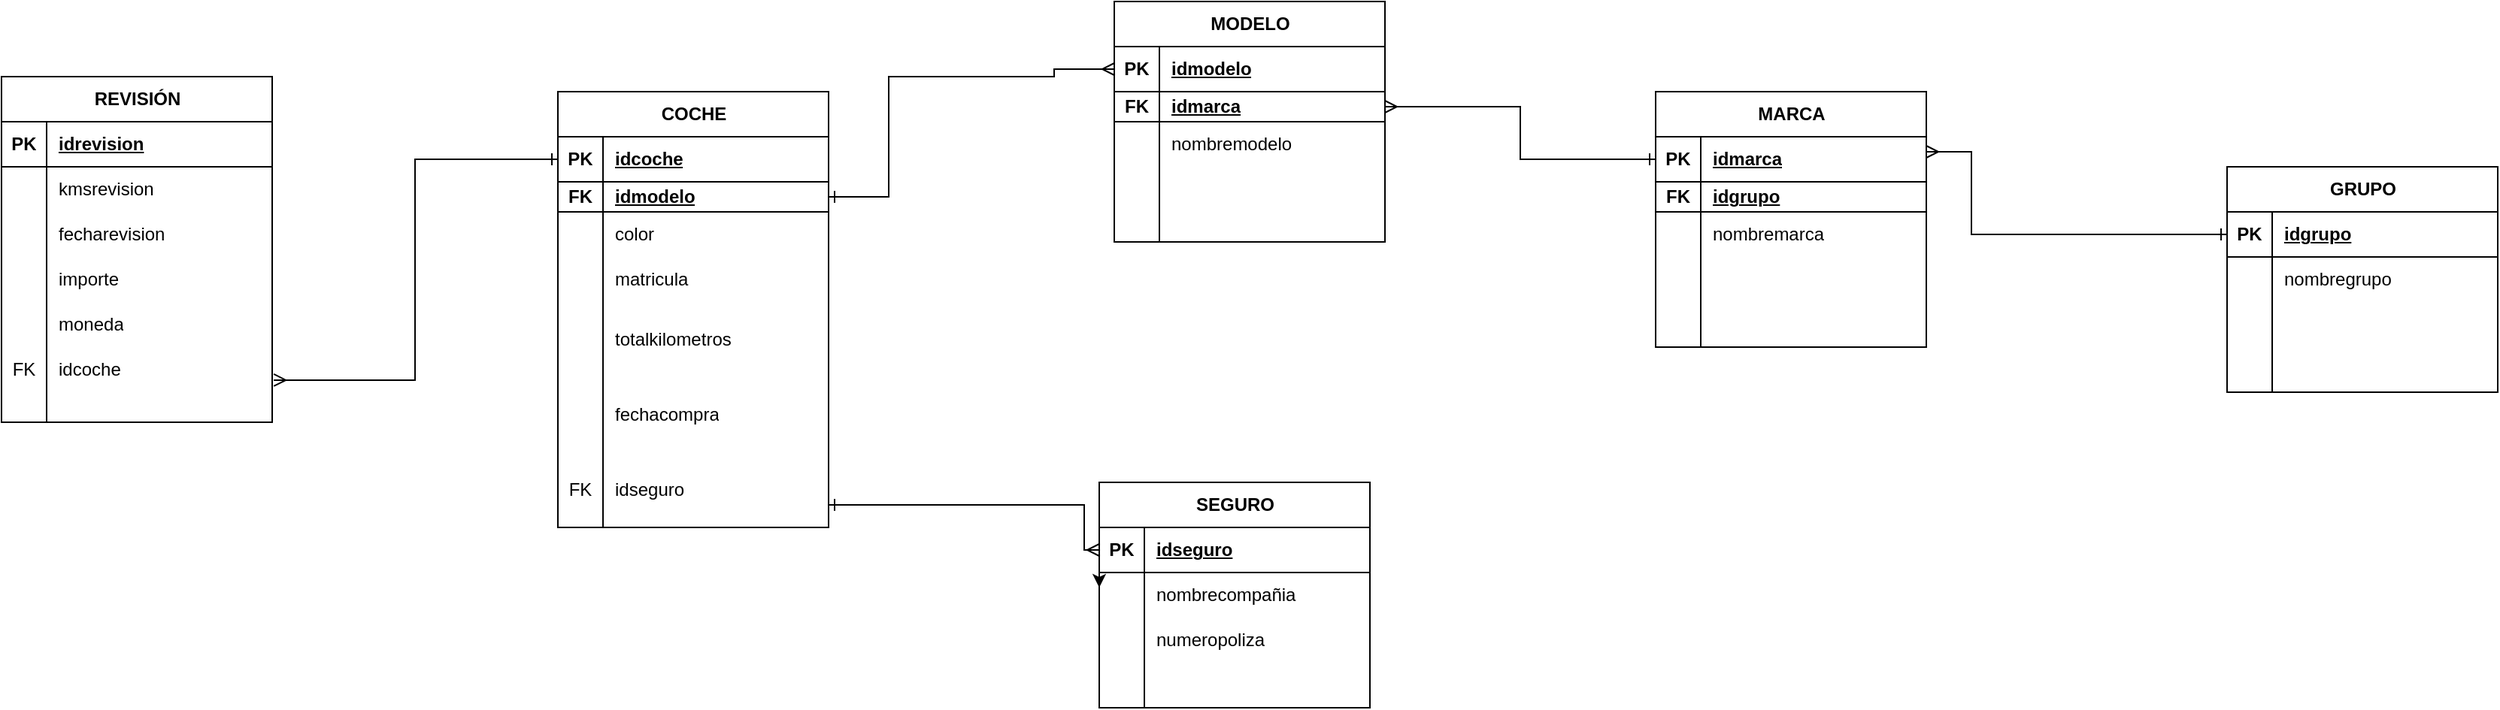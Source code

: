 <mxfile version="21.6.8" type="device">
  <diagram id="C5RBs43oDa-KdzZeNtuy" name="Page-1">
    <mxGraphModel dx="1155" dy="776" grid="1" gridSize="10" guides="1" tooltips="1" connect="1" arrows="1" fold="1" page="1" pageScale="1" pageWidth="827" pageHeight="1169" math="0" shadow="0">
      <root>
        <mxCell id="WIyWlLk6GJQsqaUBKTNV-0" />
        <mxCell id="WIyWlLk6GJQsqaUBKTNV-1" parent="WIyWlLk6GJQsqaUBKTNV-0" />
        <mxCell id="EfWq_k9xzWCFZu7iJ8k--136" style="edgeStyle=orthogonalEdgeStyle;rounded=0;orthogonalLoop=1;jettySize=auto;html=1;exitX=0;exitY=0.5;exitDx=0;exitDy=0;entryX=0;entryY=0.5;entryDx=0;entryDy=0;" parent="WIyWlLk6GJQsqaUBKTNV-1" source="EfWq_k9xzWCFZu7iJ8k--121" edge="1">
          <mxGeometry relative="1" as="geometry">
            <mxPoint x="790" y="390" as="targetPoint" />
          </mxGeometry>
        </mxCell>
        <mxCell id="EfWq_k9xzWCFZu7iJ8k--14" value="COCHE" style="shape=table;startSize=30;container=1;collapsible=1;childLayout=tableLayout;fixedRows=1;rowLines=0;fontStyle=1;align=center;resizeLast=1;html=1;" parent="WIyWlLk6GJQsqaUBKTNV-1" vertex="1">
          <mxGeometry x="430" y="60" width="180" height="290" as="geometry" />
        </mxCell>
        <mxCell id="EfWq_k9xzWCFZu7iJ8k--15" value="" style="shape=tableRow;horizontal=0;startSize=0;swimlaneHead=0;swimlaneBody=0;fillColor=none;collapsible=0;dropTarget=0;points=[[0,0.5],[1,0.5]];portConstraint=eastwest;top=0;left=0;right=0;bottom=1;" parent="EfWq_k9xzWCFZu7iJ8k--14" vertex="1">
          <mxGeometry y="30" width="180" height="30" as="geometry" />
        </mxCell>
        <mxCell id="EfWq_k9xzWCFZu7iJ8k--16" value="PK" style="shape=partialRectangle;connectable=0;fillColor=none;top=0;left=0;bottom=0;right=0;fontStyle=1;overflow=hidden;whiteSpace=wrap;html=1;" parent="EfWq_k9xzWCFZu7iJ8k--15" vertex="1">
          <mxGeometry width="30" height="30" as="geometry">
            <mxRectangle width="30" height="30" as="alternateBounds" />
          </mxGeometry>
        </mxCell>
        <mxCell id="EfWq_k9xzWCFZu7iJ8k--17" value="idcoche" style="shape=partialRectangle;connectable=0;fillColor=none;top=0;left=0;bottom=0;right=0;align=left;spacingLeft=6;fontStyle=5;overflow=hidden;whiteSpace=wrap;html=1;" parent="EfWq_k9xzWCFZu7iJ8k--15" vertex="1">
          <mxGeometry x="30" width="150" height="30" as="geometry">
            <mxRectangle width="150" height="30" as="alternateBounds" />
          </mxGeometry>
        </mxCell>
        <mxCell id="EfWq_k9xzWCFZu7iJ8k--66" value="" style="shape=tableRow;horizontal=0;startSize=0;swimlaneHead=0;swimlaneBody=0;fillColor=none;collapsible=0;dropTarget=0;points=[[0,0.5],[1,0.5]];portConstraint=eastwest;top=0;left=0;right=0;bottom=1;" parent="EfWq_k9xzWCFZu7iJ8k--14" vertex="1">
          <mxGeometry y="60" width="180" height="20" as="geometry" />
        </mxCell>
        <mxCell id="EfWq_k9xzWCFZu7iJ8k--67" value="FK" style="shape=partialRectangle;connectable=0;fillColor=none;top=0;left=0;bottom=0;right=0;fontStyle=1;overflow=hidden;whiteSpace=wrap;html=1;" parent="EfWq_k9xzWCFZu7iJ8k--66" vertex="1">
          <mxGeometry width="30" height="20" as="geometry">
            <mxRectangle width="30" height="20" as="alternateBounds" />
          </mxGeometry>
        </mxCell>
        <mxCell id="EfWq_k9xzWCFZu7iJ8k--68" value="idmodelo" style="shape=partialRectangle;connectable=0;fillColor=none;top=0;left=0;bottom=0;right=0;align=left;spacingLeft=6;fontStyle=5;overflow=hidden;whiteSpace=wrap;html=1;" parent="EfWq_k9xzWCFZu7iJ8k--66" vertex="1">
          <mxGeometry x="30" width="150" height="20" as="geometry">
            <mxRectangle width="150" height="20" as="alternateBounds" />
          </mxGeometry>
        </mxCell>
        <mxCell id="EfWq_k9xzWCFZu7iJ8k--18" value="" style="shape=tableRow;horizontal=0;startSize=0;swimlaneHead=0;swimlaneBody=0;fillColor=none;collapsible=0;dropTarget=0;points=[[0,0.5],[1,0.5]];portConstraint=eastwest;top=0;left=0;right=0;bottom=0;" parent="EfWq_k9xzWCFZu7iJ8k--14" vertex="1">
          <mxGeometry y="80" width="180" height="30" as="geometry" />
        </mxCell>
        <mxCell id="EfWq_k9xzWCFZu7iJ8k--19" value="" style="shape=partialRectangle;connectable=0;fillColor=none;top=0;left=0;bottom=0;right=0;editable=1;overflow=hidden;whiteSpace=wrap;html=1;" parent="EfWq_k9xzWCFZu7iJ8k--18" vertex="1">
          <mxGeometry width="30" height="30" as="geometry">
            <mxRectangle width="30" height="30" as="alternateBounds" />
          </mxGeometry>
        </mxCell>
        <mxCell id="EfWq_k9xzWCFZu7iJ8k--20" value="color" style="shape=partialRectangle;connectable=0;fillColor=none;top=0;left=0;bottom=0;right=0;align=left;spacingLeft=6;overflow=hidden;whiteSpace=wrap;html=1;" parent="EfWq_k9xzWCFZu7iJ8k--18" vertex="1">
          <mxGeometry x="30" width="150" height="30" as="geometry">
            <mxRectangle width="150" height="30" as="alternateBounds" />
          </mxGeometry>
        </mxCell>
        <mxCell id="EfWq_k9xzWCFZu7iJ8k--21" value="" style="shape=tableRow;horizontal=0;startSize=0;swimlaneHead=0;swimlaneBody=0;fillColor=none;collapsible=0;dropTarget=0;points=[[0,0.5],[1,0.5]];portConstraint=eastwest;top=0;left=0;right=0;bottom=0;" parent="EfWq_k9xzWCFZu7iJ8k--14" vertex="1">
          <mxGeometry y="110" width="180" height="30" as="geometry" />
        </mxCell>
        <mxCell id="EfWq_k9xzWCFZu7iJ8k--22" value="" style="shape=partialRectangle;connectable=0;fillColor=none;top=0;left=0;bottom=0;right=0;editable=1;overflow=hidden;whiteSpace=wrap;html=1;" parent="EfWq_k9xzWCFZu7iJ8k--21" vertex="1">
          <mxGeometry width="30" height="30" as="geometry">
            <mxRectangle width="30" height="30" as="alternateBounds" />
          </mxGeometry>
        </mxCell>
        <mxCell id="EfWq_k9xzWCFZu7iJ8k--23" value="matricula" style="shape=partialRectangle;connectable=0;fillColor=none;top=0;left=0;bottom=0;right=0;align=left;spacingLeft=6;overflow=hidden;whiteSpace=wrap;html=1;" parent="EfWq_k9xzWCFZu7iJ8k--21" vertex="1">
          <mxGeometry x="30" width="150" height="30" as="geometry">
            <mxRectangle width="150" height="30" as="alternateBounds" />
          </mxGeometry>
        </mxCell>
        <mxCell id="EfWq_k9xzWCFZu7iJ8k--24" value="" style="shape=tableRow;horizontal=0;startSize=0;swimlaneHead=0;swimlaneBody=0;fillColor=none;collapsible=0;dropTarget=0;points=[[0,0.5],[1,0.5]];portConstraint=eastwest;top=0;left=0;right=0;bottom=0;" parent="EfWq_k9xzWCFZu7iJ8k--14" vertex="1">
          <mxGeometry y="140" width="180" height="50" as="geometry" />
        </mxCell>
        <mxCell id="EfWq_k9xzWCFZu7iJ8k--25" value="" style="shape=partialRectangle;connectable=0;fillColor=none;top=0;left=0;bottom=0;right=0;editable=1;overflow=hidden;whiteSpace=wrap;html=1;" parent="EfWq_k9xzWCFZu7iJ8k--24" vertex="1">
          <mxGeometry width="30" height="50" as="geometry">
            <mxRectangle width="30" height="50" as="alternateBounds" />
          </mxGeometry>
        </mxCell>
        <mxCell id="EfWq_k9xzWCFZu7iJ8k--26" value="totalkilometros" style="shape=partialRectangle;connectable=0;fillColor=none;top=0;left=0;bottom=0;right=0;align=left;spacingLeft=6;overflow=hidden;whiteSpace=wrap;html=1;" parent="EfWq_k9xzWCFZu7iJ8k--24" vertex="1">
          <mxGeometry x="30" width="150" height="50" as="geometry">
            <mxRectangle width="150" height="50" as="alternateBounds" />
          </mxGeometry>
        </mxCell>
        <mxCell id="5na0p7gkMvwRbmmKL9Yl-1" value="" style="shape=tableRow;horizontal=0;startSize=0;swimlaneHead=0;swimlaneBody=0;fillColor=none;collapsible=0;dropTarget=0;points=[[0,0.5],[1,0.5]];portConstraint=eastwest;top=0;left=0;right=0;bottom=0;" vertex="1" parent="EfWq_k9xzWCFZu7iJ8k--14">
          <mxGeometry y="190" width="180" height="50" as="geometry" />
        </mxCell>
        <mxCell id="5na0p7gkMvwRbmmKL9Yl-2" value="" style="shape=partialRectangle;connectable=0;fillColor=none;top=0;left=0;bottom=0;right=0;editable=1;overflow=hidden;whiteSpace=wrap;html=1;" vertex="1" parent="5na0p7gkMvwRbmmKL9Yl-1">
          <mxGeometry width="30" height="50" as="geometry">
            <mxRectangle width="30" height="50" as="alternateBounds" />
          </mxGeometry>
        </mxCell>
        <mxCell id="5na0p7gkMvwRbmmKL9Yl-3" value="fechacompra" style="shape=partialRectangle;connectable=0;fillColor=none;top=0;left=0;bottom=0;right=0;align=left;spacingLeft=6;overflow=hidden;whiteSpace=wrap;html=1;" vertex="1" parent="5na0p7gkMvwRbmmKL9Yl-1">
          <mxGeometry x="30" width="150" height="50" as="geometry">
            <mxRectangle width="150" height="50" as="alternateBounds" />
          </mxGeometry>
        </mxCell>
        <mxCell id="5na0p7gkMvwRbmmKL9Yl-4" value="" style="shape=tableRow;horizontal=0;startSize=0;swimlaneHead=0;swimlaneBody=0;fillColor=none;collapsible=0;dropTarget=0;points=[[0,0.5],[1,0.5]];portConstraint=eastwest;top=0;left=0;right=0;bottom=0;" vertex="1" parent="EfWq_k9xzWCFZu7iJ8k--14">
          <mxGeometry y="240" width="180" height="50" as="geometry" />
        </mxCell>
        <mxCell id="5na0p7gkMvwRbmmKL9Yl-5" value="FK" style="shape=partialRectangle;connectable=0;fillColor=none;top=0;left=0;bottom=0;right=0;editable=1;overflow=hidden;whiteSpace=wrap;html=1;" vertex="1" parent="5na0p7gkMvwRbmmKL9Yl-4">
          <mxGeometry width="30" height="50" as="geometry">
            <mxRectangle width="30" height="50" as="alternateBounds" />
          </mxGeometry>
        </mxCell>
        <mxCell id="5na0p7gkMvwRbmmKL9Yl-6" value="idseguro" style="shape=partialRectangle;connectable=0;fillColor=none;top=0;left=0;bottom=0;right=0;align=left;spacingLeft=6;overflow=hidden;whiteSpace=wrap;html=1;" vertex="1" parent="5na0p7gkMvwRbmmKL9Yl-4">
          <mxGeometry x="30" width="150" height="50" as="geometry">
            <mxRectangle width="150" height="50" as="alternateBounds" />
          </mxGeometry>
        </mxCell>
        <mxCell id="EfWq_k9xzWCFZu7iJ8k--30" value="REVISIÓN" style="shape=table;startSize=30;container=1;collapsible=1;childLayout=tableLayout;fixedRows=1;rowLines=0;fontStyle=1;align=center;resizeLast=1;html=1;" parent="WIyWlLk6GJQsqaUBKTNV-1" vertex="1">
          <mxGeometry x="60" y="50" width="180" height="230" as="geometry" />
        </mxCell>
        <mxCell id="EfWq_k9xzWCFZu7iJ8k--31" value="" style="shape=tableRow;horizontal=0;startSize=0;swimlaneHead=0;swimlaneBody=0;fillColor=none;collapsible=0;dropTarget=0;points=[[0,0.5],[1,0.5]];portConstraint=eastwest;top=0;left=0;right=0;bottom=1;" parent="EfWq_k9xzWCFZu7iJ8k--30" vertex="1">
          <mxGeometry y="30" width="180" height="30" as="geometry" />
        </mxCell>
        <mxCell id="EfWq_k9xzWCFZu7iJ8k--32" value="PK" style="shape=partialRectangle;connectable=0;fillColor=none;top=0;left=0;bottom=0;right=0;fontStyle=1;overflow=hidden;whiteSpace=wrap;html=1;" parent="EfWq_k9xzWCFZu7iJ8k--31" vertex="1">
          <mxGeometry width="30" height="30" as="geometry">
            <mxRectangle width="30" height="30" as="alternateBounds" />
          </mxGeometry>
        </mxCell>
        <mxCell id="EfWq_k9xzWCFZu7iJ8k--33" value="idrevision" style="shape=partialRectangle;connectable=0;fillColor=none;top=0;left=0;bottom=0;right=0;align=left;spacingLeft=6;fontStyle=5;overflow=hidden;whiteSpace=wrap;html=1;" parent="EfWq_k9xzWCFZu7iJ8k--31" vertex="1">
          <mxGeometry x="30" width="150" height="30" as="geometry">
            <mxRectangle width="150" height="30" as="alternateBounds" />
          </mxGeometry>
        </mxCell>
        <mxCell id="EfWq_k9xzWCFZu7iJ8k--34" value="" style="shape=tableRow;horizontal=0;startSize=0;swimlaneHead=0;swimlaneBody=0;fillColor=none;collapsible=0;dropTarget=0;points=[[0,0.5],[1,0.5]];portConstraint=eastwest;top=0;left=0;right=0;bottom=0;" parent="EfWq_k9xzWCFZu7iJ8k--30" vertex="1">
          <mxGeometry y="60" width="180" height="30" as="geometry" />
        </mxCell>
        <mxCell id="EfWq_k9xzWCFZu7iJ8k--35" value="" style="shape=partialRectangle;connectable=0;fillColor=none;top=0;left=0;bottom=0;right=0;editable=1;overflow=hidden;whiteSpace=wrap;html=1;" parent="EfWq_k9xzWCFZu7iJ8k--34" vertex="1">
          <mxGeometry width="30" height="30" as="geometry">
            <mxRectangle width="30" height="30" as="alternateBounds" />
          </mxGeometry>
        </mxCell>
        <mxCell id="EfWq_k9xzWCFZu7iJ8k--36" value="kmsrevision" style="shape=partialRectangle;connectable=0;fillColor=none;top=0;left=0;bottom=0;right=0;align=left;spacingLeft=6;overflow=hidden;whiteSpace=wrap;html=1;" parent="EfWq_k9xzWCFZu7iJ8k--34" vertex="1">
          <mxGeometry x="30" width="150" height="30" as="geometry">
            <mxRectangle width="150" height="30" as="alternateBounds" />
          </mxGeometry>
        </mxCell>
        <mxCell id="EfWq_k9xzWCFZu7iJ8k--37" value="" style="shape=tableRow;horizontal=0;startSize=0;swimlaneHead=0;swimlaneBody=0;fillColor=none;collapsible=0;dropTarget=0;points=[[0,0.5],[1,0.5]];portConstraint=eastwest;top=0;left=0;right=0;bottom=0;" parent="EfWq_k9xzWCFZu7iJ8k--30" vertex="1">
          <mxGeometry y="90" width="180" height="30" as="geometry" />
        </mxCell>
        <mxCell id="EfWq_k9xzWCFZu7iJ8k--38" value="" style="shape=partialRectangle;connectable=0;fillColor=none;top=0;left=0;bottom=0;right=0;editable=1;overflow=hidden;whiteSpace=wrap;html=1;" parent="EfWq_k9xzWCFZu7iJ8k--37" vertex="1">
          <mxGeometry width="30" height="30" as="geometry">
            <mxRectangle width="30" height="30" as="alternateBounds" />
          </mxGeometry>
        </mxCell>
        <mxCell id="EfWq_k9xzWCFZu7iJ8k--39" value="fecharevision" style="shape=partialRectangle;connectable=0;fillColor=none;top=0;left=0;bottom=0;right=0;align=left;spacingLeft=6;overflow=hidden;whiteSpace=wrap;html=1;" parent="EfWq_k9xzWCFZu7iJ8k--37" vertex="1">
          <mxGeometry x="30" width="150" height="30" as="geometry">
            <mxRectangle width="150" height="30" as="alternateBounds" />
          </mxGeometry>
        </mxCell>
        <mxCell id="EfWq_k9xzWCFZu7iJ8k--40" value="" style="shape=tableRow;horizontal=0;startSize=0;swimlaneHead=0;swimlaneBody=0;fillColor=none;collapsible=0;dropTarget=0;points=[[0,0.5],[1,0.5]];portConstraint=eastwest;top=0;left=0;right=0;bottom=0;" parent="EfWq_k9xzWCFZu7iJ8k--30" vertex="1">
          <mxGeometry y="120" width="180" height="30" as="geometry" />
        </mxCell>
        <mxCell id="EfWq_k9xzWCFZu7iJ8k--41" value="" style="shape=partialRectangle;connectable=0;fillColor=none;top=0;left=0;bottom=0;right=0;editable=1;overflow=hidden;whiteSpace=wrap;html=1;" parent="EfWq_k9xzWCFZu7iJ8k--40" vertex="1">
          <mxGeometry width="30" height="30" as="geometry">
            <mxRectangle width="30" height="30" as="alternateBounds" />
          </mxGeometry>
        </mxCell>
        <mxCell id="EfWq_k9xzWCFZu7iJ8k--42" value="importe" style="shape=partialRectangle;connectable=0;fillColor=none;top=0;left=0;bottom=0;right=0;align=left;spacingLeft=6;overflow=hidden;whiteSpace=wrap;html=1;" parent="EfWq_k9xzWCFZu7iJ8k--40" vertex="1">
          <mxGeometry x="30" width="150" height="30" as="geometry">
            <mxRectangle width="150" height="30" as="alternateBounds" />
          </mxGeometry>
        </mxCell>
        <mxCell id="EfWq_k9xzWCFZu7iJ8k--44" value="" style="shape=tableRow;horizontal=0;startSize=0;swimlaneHead=0;swimlaneBody=0;fillColor=none;collapsible=0;dropTarget=0;points=[[0,0.5],[1,0.5]];portConstraint=eastwest;top=0;left=0;right=0;bottom=0;" parent="EfWq_k9xzWCFZu7iJ8k--30" vertex="1">
          <mxGeometry y="150" width="180" height="30" as="geometry" />
        </mxCell>
        <mxCell id="EfWq_k9xzWCFZu7iJ8k--45" value="" style="shape=partialRectangle;connectable=0;fillColor=none;top=0;left=0;bottom=0;right=0;editable=1;overflow=hidden;whiteSpace=wrap;html=1;" parent="EfWq_k9xzWCFZu7iJ8k--44" vertex="1">
          <mxGeometry width="30" height="30" as="geometry">
            <mxRectangle width="30" height="30" as="alternateBounds" />
          </mxGeometry>
        </mxCell>
        <mxCell id="EfWq_k9xzWCFZu7iJ8k--46" value="moneda" style="shape=partialRectangle;connectable=0;fillColor=none;top=0;left=0;bottom=0;right=0;align=left;spacingLeft=6;overflow=hidden;whiteSpace=wrap;html=1;" parent="EfWq_k9xzWCFZu7iJ8k--44" vertex="1">
          <mxGeometry x="30" width="150" height="30" as="geometry">
            <mxRectangle width="150" height="30" as="alternateBounds" />
          </mxGeometry>
        </mxCell>
        <mxCell id="EfWq_k9xzWCFZu7iJ8k--47" value="" style="shape=tableRow;horizontal=0;startSize=0;swimlaneHead=0;swimlaneBody=0;fillColor=none;collapsible=0;dropTarget=0;points=[[0,0.5],[1,0.5]];portConstraint=eastwest;top=0;left=0;right=0;bottom=0;" parent="EfWq_k9xzWCFZu7iJ8k--30" vertex="1">
          <mxGeometry y="180" width="180" height="30" as="geometry" />
        </mxCell>
        <mxCell id="EfWq_k9xzWCFZu7iJ8k--48" value="FK" style="shape=partialRectangle;connectable=0;fillColor=none;top=0;left=0;bottom=0;right=0;editable=1;overflow=hidden;whiteSpace=wrap;html=1;" parent="EfWq_k9xzWCFZu7iJ8k--47" vertex="1">
          <mxGeometry width="30" height="30" as="geometry">
            <mxRectangle width="30" height="30" as="alternateBounds" />
          </mxGeometry>
        </mxCell>
        <mxCell id="EfWq_k9xzWCFZu7iJ8k--49" value="idcoche" style="shape=partialRectangle;connectable=0;fillColor=none;top=0;left=0;bottom=0;right=0;align=left;spacingLeft=6;overflow=hidden;whiteSpace=wrap;html=1;" parent="EfWq_k9xzWCFZu7iJ8k--47" vertex="1">
          <mxGeometry x="30" width="150" height="30" as="geometry">
            <mxRectangle width="150" height="30" as="alternateBounds" />
          </mxGeometry>
        </mxCell>
        <mxCell id="EfWq_k9xzWCFZu7iJ8k--50" value="" style="shape=tableRow;horizontal=0;startSize=0;swimlaneHead=0;swimlaneBody=0;fillColor=none;collapsible=0;dropTarget=0;points=[[0,0.5],[1,0.5]];portConstraint=eastwest;top=0;left=0;right=0;bottom=0;" parent="EfWq_k9xzWCFZu7iJ8k--30" vertex="1">
          <mxGeometry y="210" width="180" height="20" as="geometry" />
        </mxCell>
        <mxCell id="EfWq_k9xzWCFZu7iJ8k--51" value="" style="shape=partialRectangle;connectable=0;fillColor=none;top=0;left=0;bottom=0;right=0;editable=1;overflow=hidden;whiteSpace=wrap;html=1;" parent="EfWq_k9xzWCFZu7iJ8k--50" vertex="1">
          <mxGeometry width="30" height="20" as="geometry">
            <mxRectangle width="30" height="20" as="alternateBounds" />
          </mxGeometry>
        </mxCell>
        <mxCell id="EfWq_k9xzWCFZu7iJ8k--52" value="" style="shape=partialRectangle;connectable=0;fillColor=none;top=0;left=0;bottom=0;right=0;align=left;spacingLeft=6;overflow=hidden;whiteSpace=wrap;html=1;" parent="EfWq_k9xzWCFZu7iJ8k--50" vertex="1">
          <mxGeometry x="30" width="150" height="20" as="geometry">
            <mxRectangle width="150" height="20" as="alternateBounds" />
          </mxGeometry>
        </mxCell>
        <mxCell id="EfWq_k9xzWCFZu7iJ8k--86" value="MODELO" style="shape=table;startSize=30;container=1;collapsible=1;childLayout=tableLayout;fixedRows=1;rowLines=0;fontStyle=1;align=center;resizeLast=1;html=1;" parent="WIyWlLk6GJQsqaUBKTNV-1" vertex="1">
          <mxGeometry x="800" width="180" height="160" as="geometry" />
        </mxCell>
        <mxCell id="EfWq_k9xzWCFZu7iJ8k--87" value="" style="shape=tableRow;horizontal=0;startSize=0;swimlaneHead=0;swimlaneBody=0;fillColor=none;collapsible=0;dropTarget=0;points=[[0,0.5],[1,0.5]];portConstraint=eastwest;top=0;left=0;right=0;bottom=1;" parent="EfWq_k9xzWCFZu7iJ8k--86" vertex="1">
          <mxGeometry y="30" width="180" height="30" as="geometry" />
        </mxCell>
        <mxCell id="EfWq_k9xzWCFZu7iJ8k--88" value="PK" style="shape=partialRectangle;connectable=0;fillColor=none;top=0;left=0;bottom=0;right=0;fontStyle=1;overflow=hidden;whiteSpace=wrap;html=1;" parent="EfWq_k9xzWCFZu7iJ8k--87" vertex="1">
          <mxGeometry width="30" height="30" as="geometry">
            <mxRectangle width="30" height="30" as="alternateBounds" />
          </mxGeometry>
        </mxCell>
        <mxCell id="EfWq_k9xzWCFZu7iJ8k--89" value="idmodelo" style="shape=partialRectangle;connectable=0;fillColor=none;top=0;left=0;bottom=0;right=0;align=left;spacingLeft=6;fontStyle=5;overflow=hidden;whiteSpace=wrap;html=1;" parent="EfWq_k9xzWCFZu7iJ8k--87" vertex="1">
          <mxGeometry x="30" width="150" height="30" as="geometry">
            <mxRectangle width="150" height="30" as="alternateBounds" />
          </mxGeometry>
        </mxCell>
        <mxCell id="EfWq_k9xzWCFZu7iJ8k--90" value="" style="shape=tableRow;horizontal=0;startSize=0;swimlaneHead=0;swimlaneBody=0;fillColor=none;collapsible=0;dropTarget=0;points=[[0,0.5],[1,0.5]];portConstraint=eastwest;top=0;left=0;right=0;bottom=1;" parent="EfWq_k9xzWCFZu7iJ8k--86" vertex="1">
          <mxGeometry y="60" width="180" height="20" as="geometry" />
        </mxCell>
        <mxCell id="EfWq_k9xzWCFZu7iJ8k--91" value="FK" style="shape=partialRectangle;connectable=0;fillColor=none;top=0;left=0;bottom=0;right=0;fontStyle=1;overflow=hidden;whiteSpace=wrap;html=1;" parent="EfWq_k9xzWCFZu7iJ8k--90" vertex="1">
          <mxGeometry width="30" height="20" as="geometry">
            <mxRectangle width="30" height="20" as="alternateBounds" />
          </mxGeometry>
        </mxCell>
        <mxCell id="EfWq_k9xzWCFZu7iJ8k--92" value="idmarca" style="shape=partialRectangle;connectable=0;fillColor=none;top=0;left=0;bottom=0;right=0;align=left;spacingLeft=6;fontStyle=5;overflow=hidden;whiteSpace=wrap;html=1;" parent="EfWq_k9xzWCFZu7iJ8k--90" vertex="1">
          <mxGeometry x="30" width="150" height="20" as="geometry">
            <mxRectangle width="150" height="20" as="alternateBounds" />
          </mxGeometry>
        </mxCell>
        <mxCell id="EfWq_k9xzWCFZu7iJ8k--93" value="" style="shape=tableRow;horizontal=0;startSize=0;swimlaneHead=0;swimlaneBody=0;fillColor=none;collapsible=0;dropTarget=0;points=[[0,0.5],[1,0.5]];portConstraint=eastwest;top=0;left=0;right=0;bottom=0;" parent="EfWq_k9xzWCFZu7iJ8k--86" vertex="1">
          <mxGeometry y="80" width="180" height="30" as="geometry" />
        </mxCell>
        <mxCell id="EfWq_k9xzWCFZu7iJ8k--94" value="" style="shape=partialRectangle;connectable=0;fillColor=none;top=0;left=0;bottom=0;right=0;editable=1;overflow=hidden;whiteSpace=wrap;html=1;" parent="EfWq_k9xzWCFZu7iJ8k--93" vertex="1">
          <mxGeometry width="30" height="30" as="geometry">
            <mxRectangle width="30" height="30" as="alternateBounds" />
          </mxGeometry>
        </mxCell>
        <mxCell id="EfWq_k9xzWCFZu7iJ8k--95" value="nombremodelo" style="shape=partialRectangle;connectable=0;fillColor=none;top=0;left=0;bottom=0;right=0;align=left;spacingLeft=6;overflow=hidden;whiteSpace=wrap;html=1;" parent="EfWq_k9xzWCFZu7iJ8k--93" vertex="1">
          <mxGeometry x="30" width="150" height="30" as="geometry">
            <mxRectangle width="150" height="30" as="alternateBounds" />
          </mxGeometry>
        </mxCell>
        <mxCell id="EfWq_k9xzWCFZu7iJ8k--96" value="" style="shape=tableRow;horizontal=0;startSize=0;swimlaneHead=0;swimlaneBody=0;fillColor=none;collapsible=0;dropTarget=0;points=[[0,0.5],[1,0.5]];portConstraint=eastwest;top=0;left=0;right=0;bottom=0;" parent="EfWq_k9xzWCFZu7iJ8k--86" vertex="1">
          <mxGeometry y="110" width="180" height="30" as="geometry" />
        </mxCell>
        <mxCell id="EfWq_k9xzWCFZu7iJ8k--97" value="" style="shape=partialRectangle;connectable=0;fillColor=none;top=0;left=0;bottom=0;right=0;editable=1;overflow=hidden;whiteSpace=wrap;html=1;" parent="EfWq_k9xzWCFZu7iJ8k--96" vertex="1">
          <mxGeometry width="30" height="30" as="geometry">
            <mxRectangle width="30" height="30" as="alternateBounds" />
          </mxGeometry>
        </mxCell>
        <mxCell id="EfWq_k9xzWCFZu7iJ8k--98" value="" style="shape=partialRectangle;connectable=0;fillColor=none;top=0;left=0;bottom=0;right=0;align=left;spacingLeft=6;overflow=hidden;whiteSpace=wrap;html=1;" parent="EfWq_k9xzWCFZu7iJ8k--96" vertex="1">
          <mxGeometry x="30" width="150" height="30" as="geometry">
            <mxRectangle width="150" height="30" as="alternateBounds" />
          </mxGeometry>
        </mxCell>
        <mxCell id="EfWq_k9xzWCFZu7iJ8k--99" value="" style="shape=tableRow;horizontal=0;startSize=0;swimlaneHead=0;swimlaneBody=0;fillColor=none;collapsible=0;dropTarget=0;points=[[0,0.5],[1,0.5]];portConstraint=eastwest;top=0;left=0;right=0;bottom=0;" parent="EfWq_k9xzWCFZu7iJ8k--86" vertex="1">
          <mxGeometry y="140" width="180" height="20" as="geometry" />
        </mxCell>
        <mxCell id="EfWq_k9xzWCFZu7iJ8k--100" value="" style="shape=partialRectangle;connectable=0;fillColor=none;top=0;left=0;bottom=0;right=0;editable=1;overflow=hidden;whiteSpace=wrap;html=1;" parent="EfWq_k9xzWCFZu7iJ8k--99" vertex="1">
          <mxGeometry width="30" height="20" as="geometry">
            <mxRectangle width="30" height="20" as="alternateBounds" />
          </mxGeometry>
        </mxCell>
        <mxCell id="EfWq_k9xzWCFZu7iJ8k--101" value="" style="shape=partialRectangle;connectable=0;fillColor=none;top=0;left=0;bottom=0;right=0;align=left;spacingLeft=6;overflow=hidden;whiteSpace=wrap;html=1;" parent="EfWq_k9xzWCFZu7iJ8k--99" vertex="1">
          <mxGeometry x="30" width="150" height="20" as="geometry">
            <mxRectangle width="150" height="20" as="alternateBounds" />
          </mxGeometry>
        </mxCell>
        <mxCell id="EfWq_k9xzWCFZu7iJ8k--103" value="MARCA" style="shape=table;startSize=30;container=1;collapsible=1;childLayout=tableLayout;fixedRows=1;rowLines=0;fontStyle=1;align=center;resizeLast=1;html=1;" parent="WIyWlLk6GJQsqaUBKTNV-1" vertex="1">
          <mxGeometry x="1160" y="60" width="180" height="170" as="geometry" />
        </mxCell>
        <mxCell id="EfWq_k9xzWCFZu7iJ8k--104" value="" style="shape=tableRow;horizontal=0;startSize=0;swimlaneHead=0;swimlaneBody=0;fillColor=none;collapsible=0;dropTarget=0;points=[[0,0.5],[1,0.5]];portConstraint=eastwest;top=0;left=0;right=0;bottom=1;" parent="EfWq_k9xzWCFZu7iJ8k--103" vertex="1">
          <mxGeometry y="30" width="180" height="30" as="geometry" />
        </mxCell>
        <mxCell id="EfWq_k9xzWCFZu7iJ8k--105" value="PK" style="shape=partialRectangle;connectable=0;fillColor=none;top=0;left=0;bottom=0;right=0;fontStyle=1;overflow=hidden;whiteSpace=wrap;html=1;" parent="EfWq_k9xzWCFZu7iJ8k--104" vertex="1">
          <mxGeometry width="30" height="30" as="geometry">
            <mxRectangle width="30" height="30" as="alternateBounds" />
          </mxGeometry>
        </mxCell>
        <mxCell id="EfWq_k9xzWCFZu7iJ8k--106" value="idmarca" style="shape=partialRectangle;connectable=0;fillColor=none;top=0;left=0;bottom=0;right=0;align=left;spacingLeft=6;fontStyle=5;overflow=hidden;whiteSpace=wrap;html=1;" parent="EfWq_k9xzWCFZu7iJ8k--104" vertex="1">
          <mxGeometry x="30" width="150" height="30" as="geometry">
            <mxRectangle width="150" height="30" as="alternateBounds" />
          </mxGeometry>
        </mxCell>
        <mxCell id="EfWq_k9xzWCFZu7iJ8k--107" value="" style="shape=tableRow;horizontal=0;startSize=0;swimlaneHead=0;swimlaneBody=0;fillColor=none;collapsible=0;dropTarget=0;points=[[0,0.5],[1,0.5]];portConstraint=eastwest;top=0;left=0;right=0;bottom=1;" parent="EfWq_k9xzWCFZu7iJ8k--103" vertex="1">
          <mxGeometry y="60" width="180" height="20" as="geometry" />
        </mxCell>
        <mxCell id="EfWq_k9xzWCFZu7iJ8k--108" value="FK" style="shape=partialRectangle;connectable=0;fillColor=none;top=0;left=0;bottom=0;right=0;fontStyle=1;overflow=hidden;whiteSpace=wrap;html=1;" parent="EfWq_k9xzWCFZu7iJ8k--107" vertex="1">
          <mxGeometry width="30" height="20" as="geometry">
            <mxRectangle width="30" height="20" as="alternateBounds" />
          </mxGeometry>
        </mxCell>
        <mxCell id="EfWq_k9xzWCFZu7iJ8k--109" value="idgrupo" style="shape=partialRectangle;connectable=0;fillColor=none;top=0;left=0;bottom=0;right=0;align=left;spacingLeft=6;fontStyle=5;overflow=hidden;whiteSpace=wrap;html=1;" parent="EfWq_k9xzWCFZu7iJ8k--107" vertex="1">
          <mxGeometry x="30" width="150" height="20" as="geometry">
            <mxRectangle width="150" height="20" as="alternateBounds" />
          </mxGeometry>
        </mxCell>
        <mxCell id="EfWq_k9xzWCFZu7iJ8k--110" value="" style="shape=tableRow;horizontal=0;startSize=0;swimlaneHead=0;swimlaneBody=0;fillColor=none;collapsible=0;dropTarget=0;points=[[0,0.5],[1,0.5]];portConstraint=eastwest;top=0;left=0;right=0;bottom=0;" parent="EfWq_k9xzWCFZu7iJ8k--103" vertex="1">
          <mxGeometry y="80" width="180" height="30" as="geometry" />
        </mxCell>
        <mxCell id="EfWq_k9xzWCFZu7iJ8k--111" value="" style="shape=partialRectangle;connectable=0;fillColor=none;top=0;left=0;bottom=0;right=0;editable=1;overflow=hidden;whiteSpace=wrap;html=1;" parent="EfWq_k9xzWCFZu7iJ8k--110" vertex="1">
          <mxGeometry width="30" height="30" as="geometry">
            <mxRectangle width="30" height="30" as="alternateBounds" />
          </mxGeometry>
        </mxCell>
        <mxCell id="EfWq_k9xzWCFZu7iJ8k--112" value="nombremarca" style="shape=partialRectangle;connectable=0;fillColor=none;top=0;left=0;bottom=0;right=0;align=left;spacingLeft=6;overflow=hidden;whiteSpace=wrap;html=1;" parent="EfWq_k9xzWCFZu7iJ8k--110" vertex="1">
          <mxGeometry x="30" width="150" height="30" as="geometry">
            <mxRectangle width="150" height="30" as="alternateBounds" />
          </mxGeometry>
        </mxCell>
        <mxCell id="EfWq_k9xzWCFZu7iJ8k--113" value="" style="shape=tableRow;horizontal=0;startSize=0;swimlaneHead=0;swimlaneBody=0;fillColor=none;collapsible=0;dropTarget=0;points=[[0,0.5],[1,0.5]];portConstraint=eastwest;top=0;left=0;right=0;bottom=0;" parent="EfWq_k9xzWCFZu7iJ8k--103" vertex="1">
          <mxGeometry y="110" width="180" height="30" as="geometry" />
        </mxCell>
        <mxCell id="EfWq_k9xzWCFZu7iJ8k--114" value="" style="shape=partialRectangle;connectable=0;fillColor=none;top=0;left=0;bottom=0;right=0;editable=1;overflow=hidden;whiteSpace=wrap;html=1;" parent="EfWq_k9xzWCFZu7iJ8k--113" vertex="1">
          <mxGeometry width="30" height="30" as="geometry">
            <mxRectangle width="30" height="30" as="alternateBounds" />
          </mxGeometry>
        </mxCell>
        <mxCell id="EfWq_k9xzWCFZu7iJ8k--115" value="" style="shape=partialRectangle;connectable=0;fillColor=none;top=0;left=0;bottom=0;right=0;align=left;spacingLeft=6;overflow=hidden;whiteSpace=wrap;html=1;" parent="EfWq_k9xzWCFZu7iJ8k--113" vertex="1">
          <mxGeometry x="30" width="150" height="30" as="geometry">
            <mxRectangle width="150" height="30" as="alternateBounds" />
          </mxGeometry>
        </mxCell>
        <mxCell id="EfWq_k9xzWCFZu7iJ8k--116" value="" style="shape=tableRow;horizontal=0;startSize=0;swimlaneHead=0;swimlaneBody=0;fillColor=none;collapsible=0;dropTarget=0;points=[[0,0.5],[1,0.5]];portConstraint=eastwest;top=0;left=0;right=0;bottom=0;" parent="EfWq_k9xzWCFZu7iJ8k--103" vertex="1">
          <mxGeometry y="140" width="180" height="30" as="geometry" />
        </mxCell>
        <mxCell id="EfWq_k9xzWCFZu7iJ8k--117" value="" style="shape=partialRectangle;connectable=0;fillColor=none;top=0;left=0;bottom=0;right=0;editable=1;overflow=hidden;whiteSpace=wrap;html=1;" parent="EfWq_k9xzWCFZu7iJ8k--116" vertex="1">
          <mxGeometry width="30" height="30" as="geometry">
            <mxRectangle width="30" height="30" as="alternateBounds" />
          </mxGeometry>
        </mxCell>
        <mxCell id="EfWq_k9xzWCFZu7iJ8k--118" value="" style="shape=partialRectangle;connectable=0;fillColor=none;top=0;left=0;bottom=0;right=0;align=left;spacingLeft=6;overflow=hidden;whiteSpace=wrap;html=1;" parent="EfWq_k9xzWCFZu7iJ8k--116" vertex="1">
          <mxGeometry x="30" width="150" height="30" as="geometry">
            <mxRectangle width="150" height="30" as="alternateBounds" />
          </mxGeometry>
        </mxCell>
        <mxCell id="EfWq_k9xzWCFZu7iJ8k--120" value="SEGURO" style="shape=table;startSize=30;container=1;collapsible=1;childLayout=tableLayout;fixedRows=1;rowLines=0;fontStyle=1;align=center;resizeLast=1;html=1;" parent="WIyWlLk6GJQsqaUBKTNV-1" vertex="1">
          <mxGeometry x="790" y="320" width="180" height="150" as="geometry" />
        </mxCell>
        <mxCell id="EfWq_k9xzWCFZu7iJ8k--121" value="" style="shape=tableRow;horizontal=0;startSize=0;swimlaneHead=0;swimlaneBody=0;fillColor=none;collapsible=0;dropTarget=0;points=[[0,0.5],[1,0.5]];portConstraint=eastwest;top=0;left=0;right=0;bottom=1;" parent="EfWq_k9xzWCFZu7iJ8k--120" vertex="1">
          <mxGeometry y="30" width="180" height="30" as="geometry" />
        </mxCell>
        <mxCell id="EfWq_k9xzWCFZu7iJ8k--122" value="PK" style="shape=partialRectangle;connectable=0;fillColor=none;top=0;left=0;bottom=0;right=0;fontStyle=1;overflow=hidden;whiteSpace=wrap;html=1;" parent="EfWq_k9xzWCFZu7iJ8k--121" vertex="1">
          <mxGeometry width="30" height="30" as="geometry">
            <mxRectangle width="30" height="30" as="alternateBounds" />
          </mxGeometry>
        </mxCell>
        <mxCell id="EfWq_k9xzWCFZu7iJ8k--123" value="idseguro" style="shape=partialRectangle;connectable=0;fillColor=none;top=0;left=0;bottom=0;right=0;align=left;spacingLeft=6;fontStyle=5;overflow=hidden;whiteSpace=wrap;html=1;" parent="EfWq_k9xzWCFZu7iJ8k--121" vertex="1">
          <mxGeometry x="30" width="150" height="30" as="geometry">
            <mxRectangle width="150" height="30" as="alternateBounds" />
          </mxGeometry>
        </mxCell>
        <mxCell id="EfWq_k9xzWCFZu7iJ8k--127" value="" style="shape=tableRow;horizontal=0;startSize=0;swimlaneHead=0;swimlaneBody=0;fillColor=none;collapsible=0;dropTarget=0;points=[[0,0.5],[1,0.5]];portConstraint=eastwest;top=0;left=0;right=0;bottom=0;" parent="EfWq_k9xzWCFZu7iJ8k--120" vertex="1">
          <mxGeometry y="60" width="180" height="30" as="geometry" />
        </mxCell>
        <mxCell id="EfWq_k9xzWCFZu7iJ8k--128" value="" style="shape=partialRectangle;connectable=0;fillColor=none;top=0;left=0;bottom=0;right=0;editable=1;overflow=hidden;whiteSpace=wrap;html=1;" parent="EfWq_k9xzWCFZu7iJ8k--127" vertex="1">
          <mxGeometry width="30" height="30" as="geometry">
            <mxRectangle width="30" height="30" as="alternateBounds" />
          </mxGeometry>
        </mxCell>
        <mxCell id="EfWq_k9xzWCFZu7iJ8k--129" value="nombrecompañia" style="shape=partialRectangle;connectable=0;fillColor=none;top=0;left=0;bottom=0;right=0;align=left;spacingLeft=6;overflow=hidden;whiteSpace=wrap;html=1;" parent="EfWq_k9xzWCFZu7iJ8k--127" vertex="1">
          <mxGeometry x="30" width="150" height="30" as="geometry">
            <mxRectangle width="150" height="30" as="alternateBounds" />
          </mxGeometry>
        </mxCell>
        <mxCell id="EfWq_k9xzWCFZu7iJ8k--130" value="" style="shape=tableRow;horizontal=0;startSize=0;swimlaneHead=0;swimlaneBody=0;fillColor=none;collapsible=0;dropTarget=0;points=[[0,0.5],[1,0.5]];portConstraint=eastwest;top=0;left=0;right=0;bottom=0;" parent="EfWq_k9xzWCFZu7iJ8k--120" vertex="1">
          <mxGeometry y="90" width="180" height="30" as="geometry" />
        </mxCell>
        <mxCell id="EfWq_k9xzWCFZu7iJ8k--131" value="" style="shape=partialRectangle;connectable=0;fillColor=none;top=0;left=0;bottom=0;right=0;editable=1;overflow=hidden;whiteSpace=wrap;html=1;" parent="EfWq_k9xzWCFZu7iJ8k--130" vertex="1">
          <mxGeometry width="30" height="30" as="geometry">
            <mxRectangle width="30" height="30" as="alternateBounds" />
          </mxGeometry>
        </mxCell>
        <mxCell id="EfWq_k9xzWCFZu7iJ8k--132" value="numeropoliza" style="shape=partialRectangle;connectable=0;fillColor=none;top=0;left=0;bottom=0;right=0;align=left;spacingLeft=6;overflow=hidden;whiteSpace=wrap;html=1;" parent="EfWq_k9xzWCFZu7iJ8k--130" vertex="1">
          <mxGeometry x="30" width="150" height="30" as="geometry">
            <mxRectangle width="150" height="30" as="alternateBounds" />
          </mxGeometry>
        </mxCell>
        <mxCell id="EfWq_k9xzWCFZu7iJ8k--133" value="" style="shape=tableRow;horizontal=0;startSize=0;swimlaneHead=0;swimlaneBody=0;fillColor=none;collapsible=0;dropTarget=0;points=[[0,0.5],[1,0.5]];portConstraint=eastwest;top=0;left=0;right=0;bottom=0;" parent="EfWq_k9xzWCFZu7iJ8k--120" vertex="1">
          <mxGeometry y="120" width="180" height="30" as="geometry" />
        </mxCell>
        <mxCell id="EfWq_k9xzWCFZu7iJ8k--134" value="" style="shape=partialRectangle;connectable=0;fillColor=none;top=0;left=0;bottom=0;right=0;editable=1;overflow=hidden;whiteSpace=wrap;html=1;" parent="EfWq_k9xzWCFZu7iJ8k--133" vertex="1">
          <mxGeometry width="30" height="30" as="geometry">
            <mxRectangle width="30" height="30" as="alternateBounds" />
          </mxGeometry>
        </mxCell>
        <mxCell id="EfWq_k9xzWCFZu7iJ8k--135" value="" style="shape=partialRectangle;connectable=0;fillColor=none;top=0;left=0;bottom=0;right=0;align=left;spacingLeft=6;overflow=hidden;whiteSpace=wrap;html=1;" parent="EfWq_k9xzWCFZu7iJ8k--133" vertex="1">
          <mxGeometry x="30" width="150" height="30" as="geometry">
            <mxRectangle width="150" height="30" as="alternateBounds" />
          </mxGeometry>
        </mxCell>
        <mxCell id="EfWq_k9xzWCFZu7iJ8k--137" style="edgeStyle=orthogonalEdgeStyle;rounded=0;orthogonalLoop=1;jettySize=auto;html=1;exitX=1;exitY=0.5;exitDx=0;exitDy=0;entryX=0;entryY=0.5;entryDx=0;entryDy=0;startArrow=ERmany;startFill=0;endArrow=ERone;endFill=0;" parent="WIyWlLk6GJQsqaUBKTNV-1" source="EfWq_k9xzWCFZu7iJ8k--90" target="EfWq_k9xzWCFZu7iJ8k--104" edge="1">
          <mxGeometry relative="1" as="geometry" />
        </mxCell>
        <mxCell id="5na0p7gkMvwRbmmKL9Yl-7" style="edgeStyle=orthogonalEdgeStyle;rounded=0;orthogonalLoop=1;jettySize=auto;html=1;startArrow=ERone;startFill=0;endArrow=ERmany;endFill=0;entryX=0;entryY=0.5;entryDx=0;entryDy=0;" edge="1" parent="WIyWlLk6GJQsqaUBKTNV-1" target="EfWq_k9xzWCFZu7iJ8k--121">
          <mxGeometry relative="1" as="geometry">
            <mxPoint x="610" y="335" as="sourcePoint" />
            <Array as="points">
              <mxPoint x="780" y="335" />
              <mxPoint x="780" y="365" />
            </Array>
            <mxPoint x="790" y="250" as="targetPoint" />
          </mxGeometry>
        </mxCell>
        <mxCell id="5na0p7gkMvwRbmmKL9Yl-8" style="edgeStyle=orthogonalEdgeStyle;rounded=0;orthogonalLoop=1;jettySize=auto;html=1;exitX=1;exitY=0.5;exitDx=0;exitDy=0;entryX=0;entryY=0.5;entryDx=0;entryDy=0;startArrow=ERmany;startFill=0;endArrow=ERone;endFill=0;" edge="1" parent="WIyWlLk6GJQsqaUBKTNV-1">
          <mxGeometry relative="1" as="geometry">
            <mxPoint x="1340" y="100" as="sourcePoint" />
            <mxPoint x="1540" y="155" as="targetPoint" />
            <Array as="points">
              <mxPoint x="1370" y="100" />
              <mxPoint x="1370" y="155" />
            </Array>
          </mxGeometry>
        </mxCell>
        <mxCell id="5na0p7gkMvwRbmmKL9Yl-9" value="GRUPO" style="shape=table;startSize=30;container=1;collapsible=1;childLayout=tableLayout;fixedRows=1;rowLines=0;fontStyle=1;align=center;resizeLast=1;html=1;" vertex="1" parent="WIyWlLk6GJQsqaUBKTNV-1">
          <mxGeometry x="1540" y="110" width="180" height="150" as="geometry" />
        </mxCell>
        <mxCell id="5na0p7gkMvwRbmmKL9Yl-10" value="" style="shape=tableRow;horizontal=0;startSize=0;swimlaneHead=0;swimlaneBody=0;fillColor=none;collapsible=0;dropTarget=0;points=[[0,0.5],[1,0.5]];portConstraint=eastwest;top=0;left=0;right=0;bottom=1;" vertex="1" parent="5na0p7gkMvwRbmmKL9Yl-9">
          <mxGeometry y="30" width="180" height="30" as="geometry" />
        </mxCell>
        <mxCell id="5na0p7gkMvwRbmmKL9Yl-11" value="PK" style="shape=partialRectangle;connectable=0;fillColor=none;top=0;left=0;bottom=0;right=0;fontStyle=1;overflow=hidden;whiteSpace=wrap;html=1;" vertex="1" parent="5na0p7gkMvwRbmmKL9Yl-10">
          <mxGeometry width="30" height="30" as="geometry">
            <mxRectangle width="30" height="30" as="alternateBounds" />
          </mxGeometry>
        </mxCell>
        <mxCell id="5na0p7gkMvwRbmmKL9Yl-12" value="idgrupo" style="shape=partialRectangle;connectable=0;fillColor=none;top=0;left=0;bottom=0;right=0;align=left;spacingLeft=6;fontStyle=5;overflow=hidden;whiteSpace=wrap;html=1;" vertex="1" parent="5na0p7gkMvwRbmmKL9Yl-10">
          <mxGeometry x="30" width="150" height="30" as="geometry">
            <mxRectangle width="150" height="30" as="alternateBounds" />
          </mxGeometry>
        </mxCell>
        <mxCell id="5na0p7gkMvwRbmmKL9Yl-13" value="" style="shape=tableRow;horizontal=0;startSize=0;swimlaneHead=0;swimlaneBody=0;fillColor=none;collapsible=0;dropTarget=0;points=[[0,0.5],[1,0.5]];portConstraint=eastwest;top=0;left=0;right=0;bottom=0;" vertex="1" parent="5na0p7gkMvwRbmmKL9Yl-9">
          <mxGeometry y="60" width="180" height="30" as="geometry" />
        </mxCell>
        <mxCell id="5na0p7gkMvwRbmmKL9Yl-14" value="" style="shape=partialRectangle;connectable=0;fillColor=none;top=0;left=0;bottom=0;right=0;editable=1;overflow=hidden;whiteSpace=wrap;html=1;" vertex="1" parent="5na0p7gkMvwRbmmKL9Yl-13">
          <mxGeometry width="30" height="30" as="geometry">
            <mxRectangle width="30" height="30" as="alternateBounds" />
          </mxGeometry>
        </mxCell>
        <mxCell id="5na0p7gkMvwRbmmKL9Yl-15" value="nombregrupo" style="shape=partialRectangle;connectable=0;fillColor=none;top=0;left=0;bottom=0;right=0;align=left;spacingLeft=6;overflow=hidden;whiteSpace=wrap;html=1;" vertex="1" parent="5na0p7gkMvwRbmmKL9Yl-13">
          <mxGeometry x="30" width="150" height="30" as="geometry">
            <mxRectangle width="150" height="30" as="alternateBounds" />
          </mxGeometry>
        </mxCell>
        <mxCell id="5na0p7gkMvwRbmmKL9Yl-16" value="" style="shape=tableRow;horizontal=0;startSize=0;swimlaneHead=0;swimlaneBody=0;fillColor=none;collapsible=0;dropTarget=0;points=[[0,0.5],[1,0.5]];portConstraint=eastwest;top=0;left=0;right=0;bottom=0;" vertex="1" parent="5na0p7gkMvwRbmmKL9Yl-9">
          <mxGeometry y="90" width="180" height="30" as="geometry" />
        </mxCell>
        <mxCell id="5na0p7gkMvwRbmmKL9Yl-17" value="" style="shape=partialRectangle;connectable=0;fillColor=none;top=0;left=0;bottom=0;right=0;editable=1;overflow=hidden;whiteSpace=wrap;html=1;" vertex="1" parent="5na0p7gkMvwRbmmKL9Yl-16">
          <mxGeometry width="30" height="30" as="geometry">
            <mxRectangle width="30" height="30" as="alternateBounds" />
          </mxGeometry>
        </mxCell>
        <mxCell id="5na0p7gkMvwRbmmKL9Yl-18" value="" style="shape=partialRectangle;connectable=0;fillColor=none;top=0;left=0;bottom=0;right=0;align=left;spacingLeft=6;overflow=hidden;whiteSpace=wrap;html=1;" vertex="1" parent="5na0p7gkMvwRbmmKL9Yl-16">
          <mxGeometry x="30" width="150" height="30" as="geometry">
            <mxRectangle width="150" height="30" as="alternateBounds" />
          </mxGeometry>
        </mxCell>
        <mxCell id="5na0p7gkMvwRbmmKL9Yl-19" value="" style="shape=tableRow;horizontal=0;startSize=0;swimlaneHead=0;swimlaneBody=0;fillColor=none;collapsible=0;dropTarget=0;points=[[0,0.5],[1,0.5]];portConstraint=eastwest;top=0;left=0;right=0;bottom=0;" vertex="1" parent="5na0p7gkMvwRbmmKL9Yl-9">
          <mxGeometry y="120" width="180" height="30" as="geometry" />
        </mxCell>
        <mxCell id="5na0p7gkMvwRbmmKL9Yl-20" value="" style="shape=partialRectangle;connectable=0;fillColor=none;top=0;left=0;bottom=0;right=0;editable=1;overflow=hidden;whiteSpace=wrap;html=1;" vertex="1" parent="5na0p7gkMvwRbmmKL9Yl-19">
          <mxGeometry width="30" height="30" as="geometry">
            <mxRectangle width="30" height="30" as="alternateBounds" />
          </mxGeometry>
        </mxCell>
        <mxCell id="5na0p7gkMvwRbmmKL9Yl-21" value="" style="shape=partialRectangle;connectable=0;fillColor=none;top=0;left=0;bottom=0;right=0;align=left;spacingLeft=6;overflow=hidden;whiteSpace=wrap;html=1;" vertex="1" parent="5na0p7gkMvwRbmmKL9Yl-19">
          <mxGeometry x="30" width="150" height="30" as="geometry">
            <mxRectangle width="150" height="30" as="alternateBounds" />
          </mxGeometry>
        </mxCell>
        <mxCell id="EfWq_k9xzWCFZu7iJ8k--69" style="edgeStyle=orthogonalEdgeStyle;rounded=0;orthogonalLoop=1;jettySize=auto;html=1;startArrow=ERone;startFill=0;endArrow=ERmany;endFill=0;entryX=1.006;entryY=0.733;entryDx=0;entryDy=0;exitX=0;exitY=0.5;exitDx=0;exitDy=0;entryPerimeter=0;" parent="WIyWlLk6GJQsqaUBKTNV-1" source="EfWq_k9xzWCFZu7iJ8k--15" target="EfWq_k9xzWCFZu7iJ8k--47" edge="1">
          <mxGeometry relative="1" as="geometry">
            <mxPoint x="370" y="200" as="sourcePoint" />
            <mxPoint x="240" y="111" as="targetPoint" />
          </mxGeometry>
        </mxCell>
        <mxCell id="EfWq_k9xzWCFZu7iJ8k--102" style="edgeStyle=orthogonalEdgeStyle;rounded=0;orthogonalLoop=1;jettySize=auto;html=1;startArrow=ERmany;startFill=0;endArrow=ERone;endFill=0;entryX=1;entryY=0.5;entryDx=0;entryDy=0;exitX=0;exitY=0.5;exitDx=0;exitDy=0;" parent="WIyWlLk6GJQsqaUBKTNV-1" target="EfWq_k9xzWCFZu7iJ8k--66" edge="1" source="EfWq_k9xzWCFZu7iJ8k--87">
          <mxGeometry relative="1" as="geometry">
            <Array as="points">
              <mxPoint x="760" y="45" />
              <mxPoint x="760" y="50" />
              <mxPoint x="650" y="50" />
              <mxPoint x="650" y="130" />
            </Array>
            <mxPoint x="620" y="150" as="targetPoint" />
          </mxGeometry>
        </mxCell>
      </root>
    </mxGraphModel>
  </diagram>
</mxfile>
